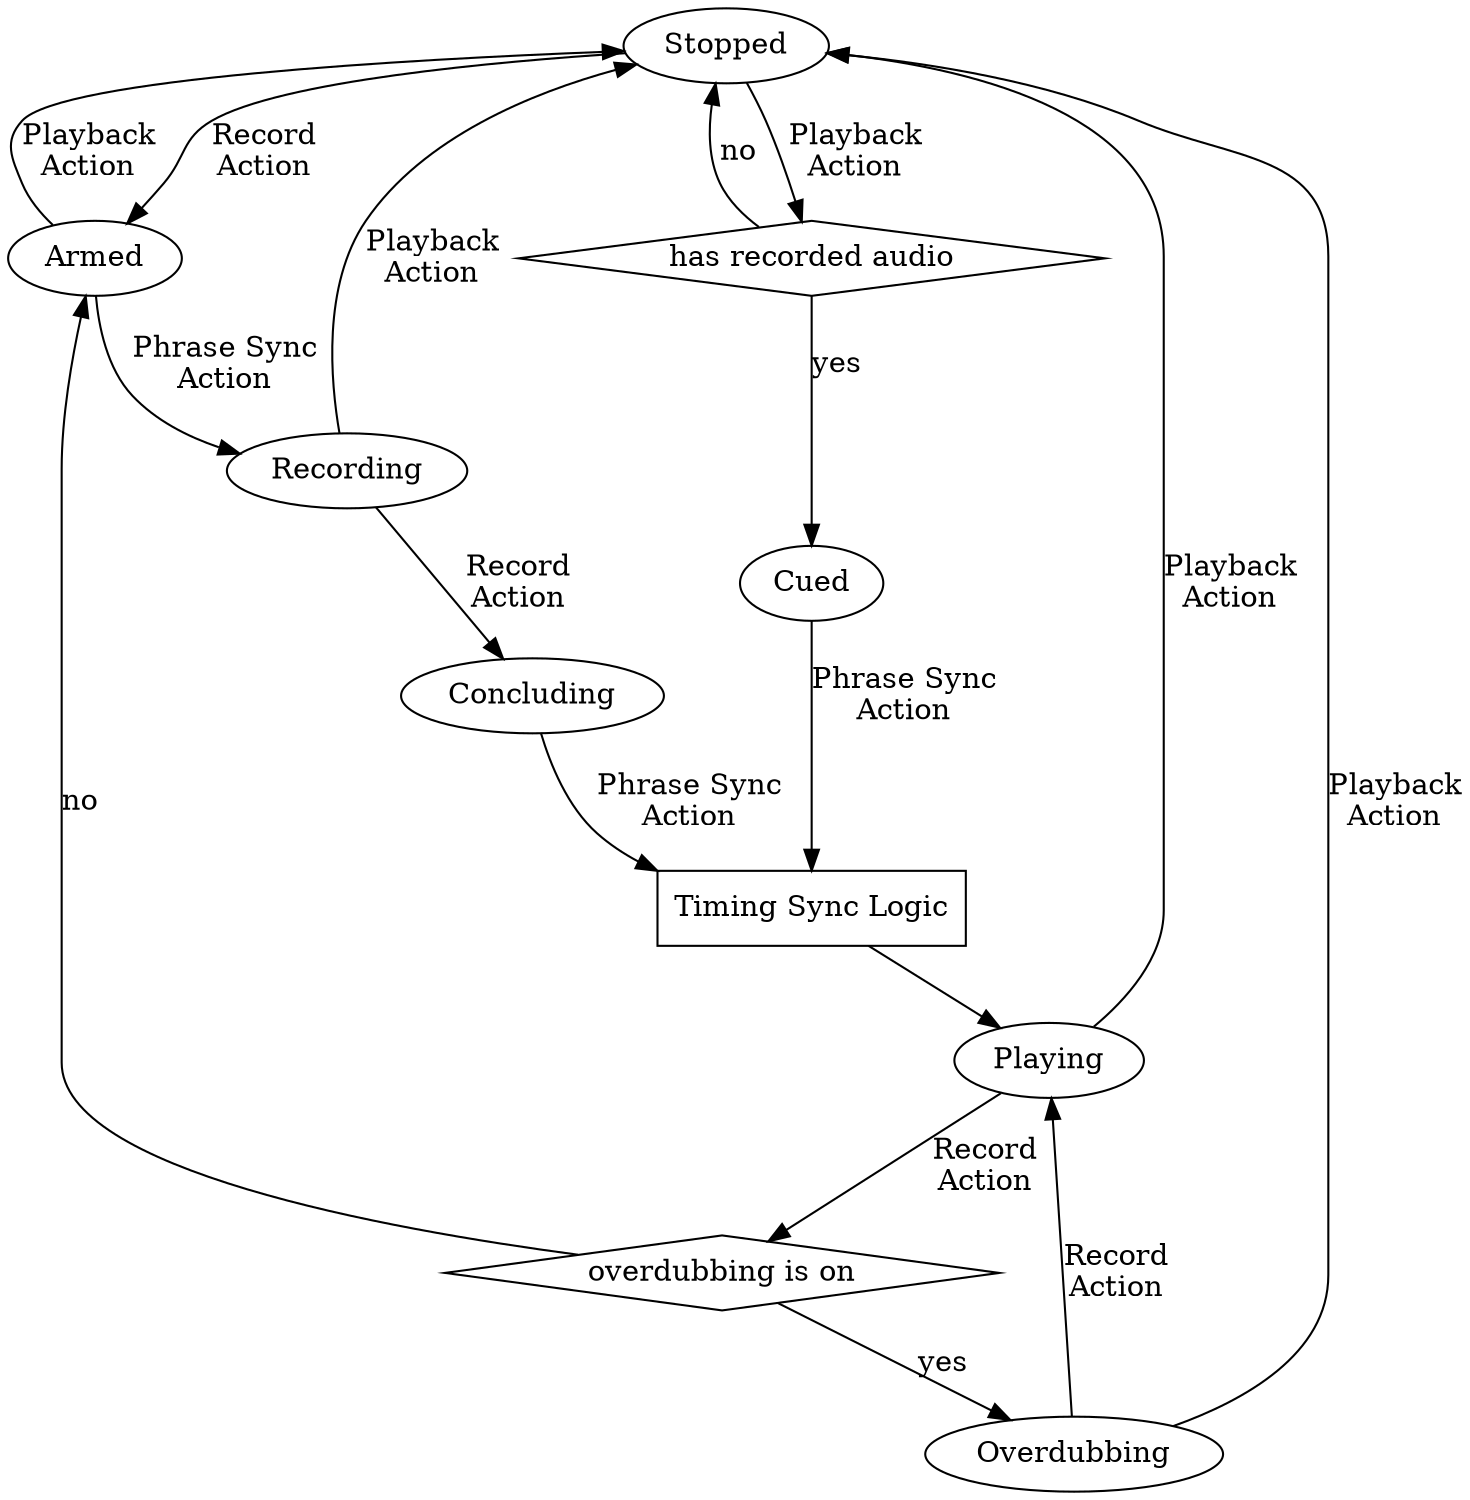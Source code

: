 digraph G {

  Stopped [ shape="oval" ];
  Armed [ shape="oval" ];
  hasAudio [ label="has recorded audio", shape="diamond" ];
  Cued [ shape="oval" ];
  playSyncLogic [ label="Timing Sync Logic", shape="box" ];
  Recording [ shape="oval" ];
  Concluding [ shape="oval" ];
  Playing [ shape="oval" ];
  overdubActive [ label="overdubbing is on", shape="diamond" ];
  Overdubbing [ shape="oval" ];

  Stopped -> Armed [ label="Record\nAction" ];
  Stopped -> hasAudio [ label="Playback\nAction" ];
  hasAudio -> Stopped [ label="no" ];
  hasAudio -> Cued [ label="yes" ];

  Cued -> playSyncLogic [ label="Phrase Sync\nAction" ];
  playSyncLogic -> Playing;

  Armed -> Stopped [ label="Playback\nAction" ];
  Armed -> Recording [ label="Phrase Sync\nAction" ];

  Recording -> Stopped [ label="Playback\nAction" ];
  Recording -> Concluding [ label="Record\nAction" ];
  Concluding -> playSyncLogic [ label="Phrase Sync\nAction" ];

  Playing -> Stopped [ label="Playback\nAction" ];
  Playing -> overdubActive [ label="Record\nAction" ];
  overdubActive -> Armed [ label="no" ];
  overdubActive -> Overdubbing [ label="yes" ];

  Overdubbing -> Stopped [ label="Playback\nAction" ];
  Overdubbing -> Playing [ label="Record\nAction" ];

}

